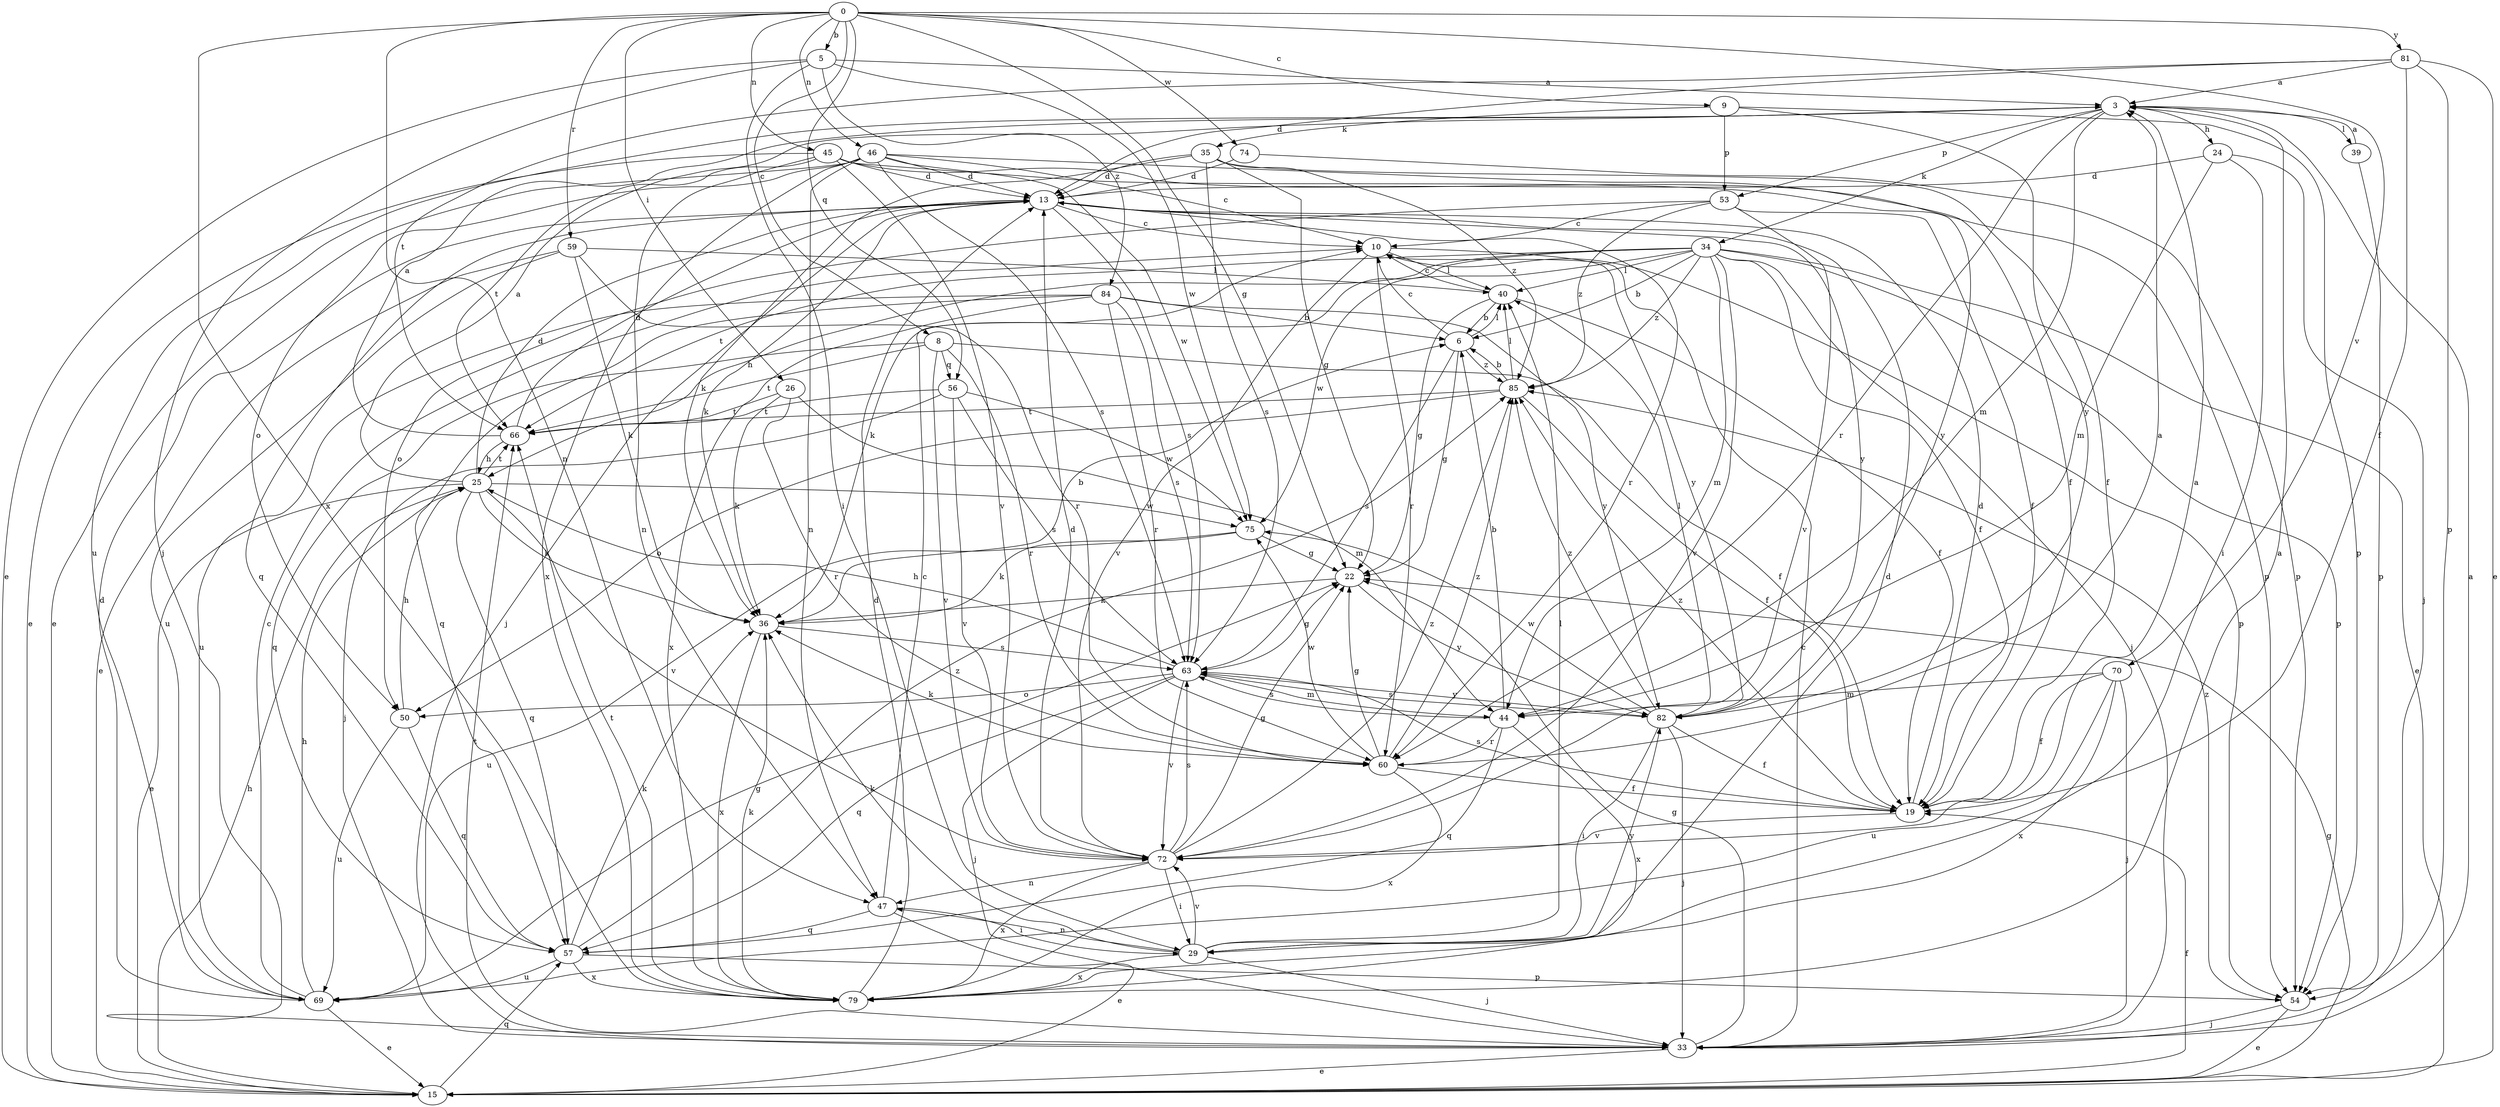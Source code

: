 strict digraph  {
0;
3;
5;
6;
8;
9;
10;
13;
15;
19;
22;
24;
25;
26;
29;
33;
34;
35;
36;
39;
40;
44;
45;
46;
47;
50;
53;
54;
56;
57;
59;
60;
63;
66;
69;
70;
72;
74;
75;
79;
81;
82;
84;
85;
0 -> 5  [label=b];
0 -> 8  [label=c];
0 -> 9  [label=c];
0 -> 22  [label=g];
0 -> 26  [label=i];
0 -> 45  [label=n];
0 -> 46  [label=n];
0 -> 47  [label=n];
0 -> 56  [label=q];
0 -> 59  [label=r];
0 -> 70  [label=v];
0 -> 74  [label=w];
0 -> 79  [label=x];
0 -> 81  [label=y];
3 -> 24  [label=h];
3 -> 34  [label=k];
3 -> 39  [label=l];
3 -> 44  [label=m];
3 -> 53  [label=p];
3 -> 60  [label=r];
3 -> 69  [label=u];
5 -> 3  [label=a];
5 -> 15  [label=e];
5 -> 29  [label=i];
5 -> 33  [label=j];
5 -> 75  [label=w];
5 -> 84  [label=z];
6 -> 10  [label=c];
6 -> 22  [label=g];
6 -> 40  [label=l];
6 -> 63  [label=s];
6 -> 85  [label=z];
8 -> 19  [label=f];
8 -> 56  [label=q];
8 -> 57  [label=q];
8 -> 60  [label=r];
8 -> 66  [label=t];
8 -> 72  [label=v];
9 -> 35  [label=k];
9 -> 53  [label=p];
9 -> 54  [label=p];
9 -> 82  [label=y];
10 -> 40  [label=l];
10 -> 54  [label=p];
10 -> 60  [label=r];
10 -> 72  [label=v];
10 -> 82  [label=y];
13 -> 10  [label=c];
13 -> 33  [label=j];
13 -> 36  [label=k];
13 -> 57  [label=q];
13 -> 60  [label=r];
13 -> 63  [label=s];
13 -> 82  [label=y];
15 -> 19  [label=f];
15 -> 22  [label=g];
15 -> 25  [label=h];
15 -> 57  [label=q];
19 -> 13  [label=d];
19 -> 63  [label=s];
19 -> 72  [label=v];
19 -> 85  [label=z];
22 -> 36  [label=k];
22 -> 82  [label=y];
24 -> 13  [label=d];
24 -> 29  [label=i];
24 -> 33  [label=j];
24 -> 44  [label=m];
25 -> 3  [label=a];
25 -> 13  [label=d];
25 -> 15  [label=e];
25 -> 36  [label=k];
25 -> 57  [label=q];
25 -> 66  [label=t];
25 -> 72  [label=v];
25 -> 75  [label=w];
26 -> 36  [label=k];
26 -> 44  [label=m];
26 -> 60  [label=r];
26 -> 66  [label=t];
29 -> 13  [label=d];
29 -> 33  [label=j];
29 -> 36  [label=k];
29 -> 40  [label=l];
29 -> 47  [label=n];
29 -> 72  [label=v];
29 -> 79  [label=x];
29 -> 82  [label=y];
33 -> 3  [label=a];
33 -> 10  [label=c];
33 -> 15  [label=e];
33 -> 22  [label=g];
33 -> 66  [label=t];
34 -> 6  [label=b];
34 -> 15  [label=e];
34 -> 19  [label=f];
34 -> 25  [label=h];
34 -> 33  [label=j];
34 -> 36  [label=k];
34 -> 40  [label=l];
34 -> 44  [label=m];
34 -> 54  [label=p];
34 -> 66  [label=t];
34 -> 72  [label=v];
34 -> 75  [label=w];
34 -> 85  [label=z];
35 -> 13  [label=d];
35 -> 19  [label=f];
35 -> 22  [label=g];
35 -> 36  [label=k];
35 -> 63  [label=s];
35 -> 85  [label=z];
36 -> 6  [label=b];
36 -> 63  [label=s];
36 -> 79  [label=x];
39 -> 3  [label=a];
39 -> 54  [label=p];
40 -> 6  [label=b];
40 -> 10  [label=c];
40 -> 19  [label=f];
40 -> 22  [label=g];
44 -> 6  [label=b];
44 -> 57  [label=q];
44 -> 60  [label=r];
44 -> 63  [label=s];
44 -> 79  [label=x];
45 -> 13  [label=d];
45 -> 15  [label=e];
45 -> 47  [label=n];
45 -> 54  [label=p];
45 -> 66  [label=t];
45 -> 72  [label=v];
45 -> 82  [label=y];
46 -> 10  [label=c];
46 -> 13  [label=d];
46 -> 15  [label=e];
46 -> 19  [label=f];
46 -> 47  [label=n];
46 -> 50  [label=o];
46 -> 63  [label=s];
46 -> 75  [label=w];
46 -> 79  [label=x];
47 -> 10  [label=c];
47 -> 15  [label=e];
47 -> 29  [label=i];
47 -> 57  [label=q];
50 -> 25  [label=h];
50 -> 57  [label=q];
50 -> 69  [label=u];
53 -> 10  [label=c];
53 -> 19  [label=f];
53 -> 50  [label=o];
53 -> 72  [label=v];
53 -> 85  [label=z];
54 -> 15  [label=e];
54 -> 33  [label=j];
54 -> 85  [label=z];
56 -> 33  [label=j];
56 -> 63  [label=s];
56 -> 66  [label=t];
56 -> 72  [label=v];
56 -> 75  [label=w];
57 -> 36  [label=k];
57 -> 54  [label=p];
57 -> 69  [label=u];
57 -> 79  [label=x];
57 -> 85  [label=z];
59 -> 15  [label=e];
59 -> 36  [label=k];
59 -> 40  [label=l];
59 -> 60  [label=r];
59 -> 69  [label=u];
60 -> 3  [label=a];
60 -> 19  [label=f];
60 -> 22  [label=g];
60 -> 36  [label=k];
60 -> 75  [label=w];
60 -> 79  [label=x];
60 -> 85  [label=z];
63 -> 22  [label=g];
63 -> 25  [label=h];
63 -> 33  [label=j];
63 -> 44  [label=m];
63 -> 50  [label=o];
63 -> 57  [label=q];
63 -> 72  [label=v];
63 -> 82  [label=y];
66 -> 3  [label=a];
66 -> 13  [label=d];
66 -> 25  [label=h];
69 -> 10  [label=c];
69 -> 13  [label=d];
69 -> 15  [label=e];
69 -> 22  [label=g];
69 -> 25  [label=h];
70 -> 19  [label=f];
70 -> 33  [label=j];
70 -> 44  [label=m];
70 -> 69  [label=u];
70 -> 79  [label=x];
72 -> 3  [label=a];
72 -> 13  [label=d];
72 -> 22  [label=g];
72 -> 29  [label=i];
72 -> 47  [label=n];
72 -> 63  [label=s];
72 -> 79  [label=x];
72 -> 85  [label=z];
74 -> 13  [label=d];
74 -> 54  [label=p];
75 -> 22  [label=g];
75 -> 36  [label=k];
75 -> 69  [label=u];
79 -> 3  [label=a];
79 -> 13  [label=d];
79 -> 36  [label=k];
79 -> 66  [label=t];
81 -> 3  [label=a];
81 -> 13  [label=d];
81 -> 15  [label=e];
81 -> 19  [label=f];
81 -> 54  [label=p];
81 -> 66  [label=t];
82 -> 19  [label=f];
82 -> 29  [label=i];
82 -> 33  [label=j];
82 -> 40  [label=l];
82 -> 63  [label=s];
82 -> 75  [label=w];
82 -> 85  [label=z];
84 -> 6  [label=b];
84 -> 57  [label=q];
84 -> 60  [label=r];
84 -> 63  [label=s];
84 -> 69  [label=u];
84 -> 79  [label=x];
84 -> 82  [label=y];
85 -> 6  [label=b];
85 -> 19  [label=f];
85 -> 40  [label=l];
85 -> 50  [label=o];
85 -> 66  [label=t];
}
